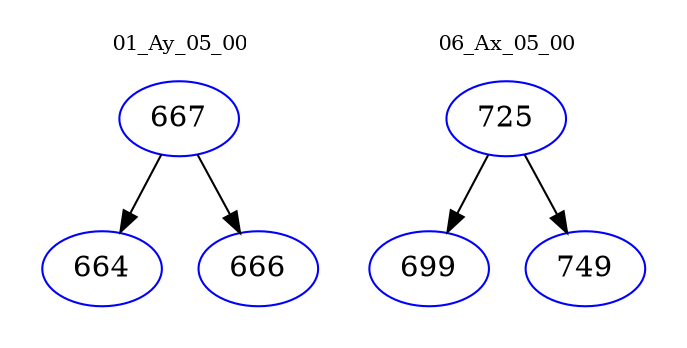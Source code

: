 digraph{
subgraph cluster_0 {
color = white
label = "01_Ay_05_00";
fontsize=10;
T0_667 [label="667", color="blue"]
T0_667 -> T0_664 [color="black"]
T0_664 [label="664", color="blue"]
T0_667 -> T0_666 [color="black"]
T0_666 [label="666", color="blue"]
}
subgraph cluster_1 {
color = white
label = "06_Ax_05_00";
fontsize=10;
T1_725 [label="725", color="blue"]
T1_725 -> T1_699 [color="black"]
T1_699 [label="699", color="blue"]
T1_725 -> T1_749 [color="black"]
T1_749 [label="749", color="blue"]
}
}
